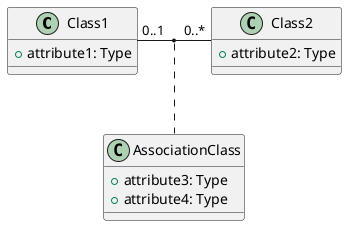 @startuml
class Class1 {
  + attribute1: Type
}

class Class2 {
  + attribute2: Type
}

class AssociationClass {
  + attribute3: Type
  + attribute4: Type
}

Class1 "0..1" - "0..*" Class2
(Class1, Class2) .. AssociationClass
@enduml